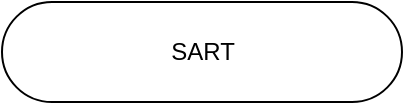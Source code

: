 <mxfile version="15.0.3" type="github">
  <diagram id="gmLFPseF1WjXxY96tJIX" name="Page-1">
    <mxGraphModel dx="1919" dy="1312" grid="1" gridSize="10" guides="1" tooltips="1" connect="1" arrows="1" fold="1" page="1" pageScale="1" pageWidth="1654" pageHeight="1169" math="0" shadow="0">
      <root>
        <mxCell id="0" />
        <mxCell id="1" parent="0" />
        <mxCell id="zsRRdfZjk0Dsm9g0y4IN-3" value="SART" style="html=1;dashed=0;whitespace=wrap;shape=mxgraph.dfd.start" vertex="1" parent="1">
          <mxGeometry x="740" y="40" width="200" height="50" as="geometry" />
        </mxCell>
      </root>
    </mxGraphModel>
  </diagram>
</mxfile>
